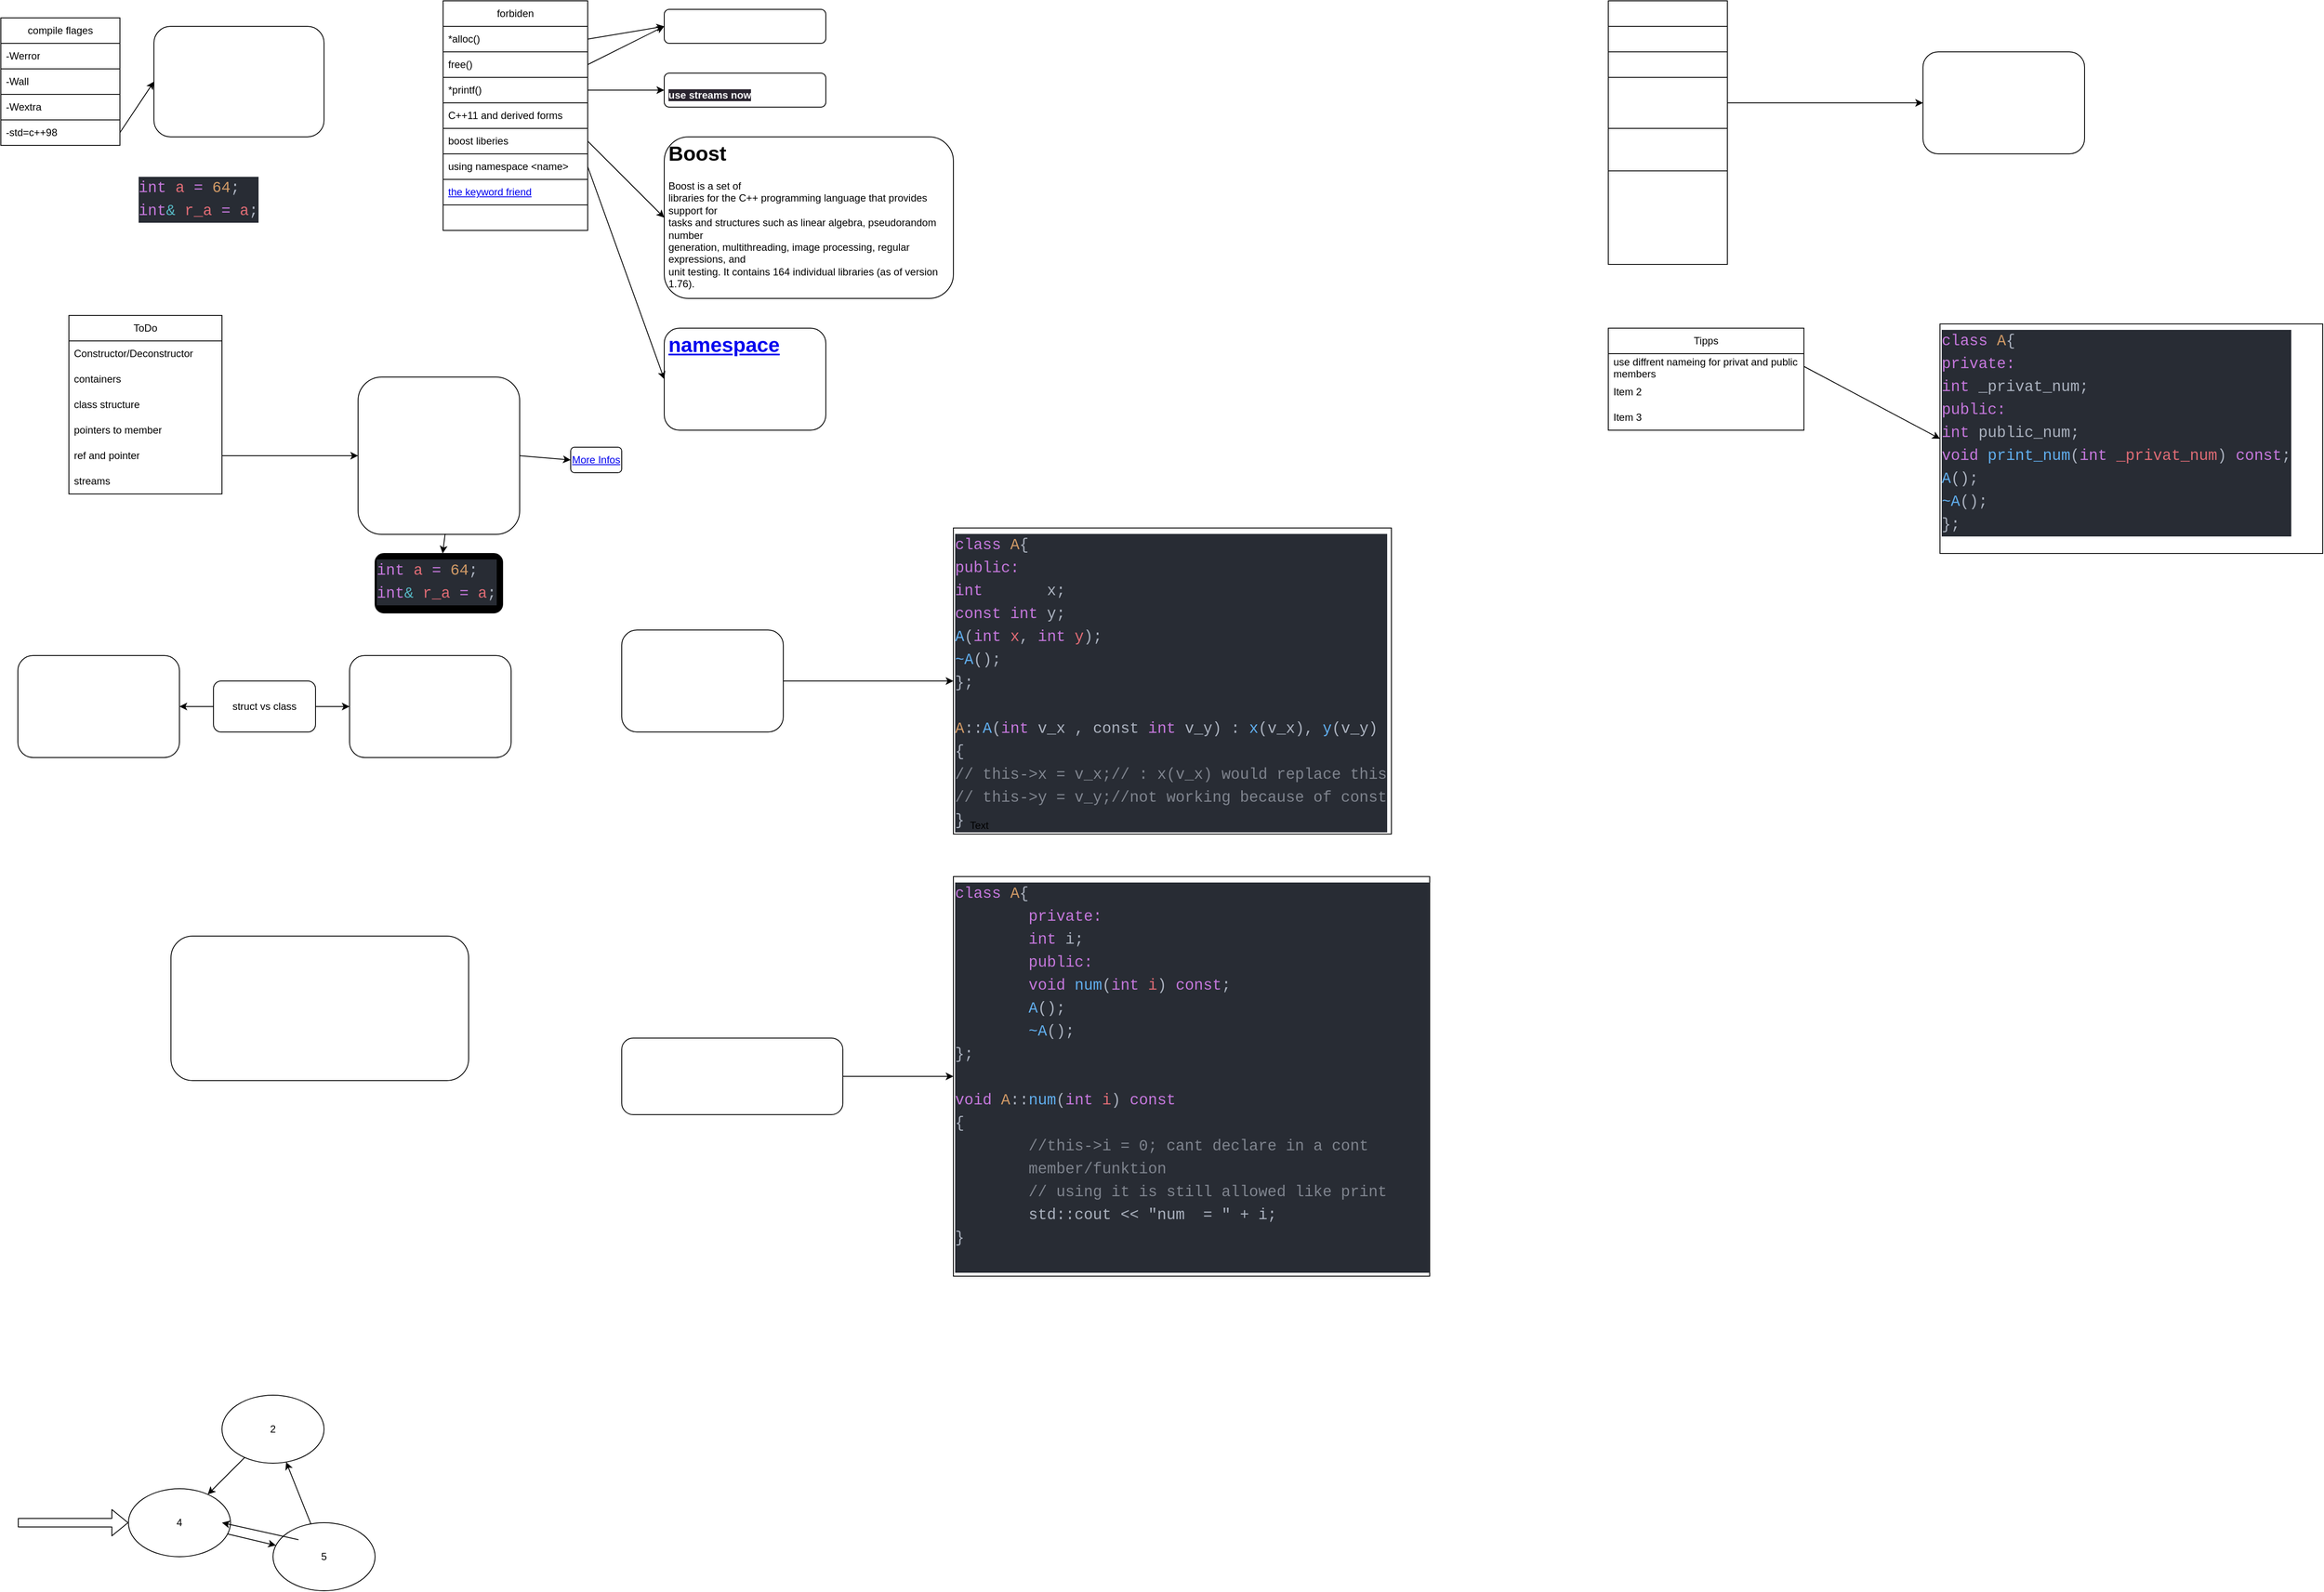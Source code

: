 <mxfile>
    <diagram id="c41_z4_GsjBGDIU7O2qk" name="front">
        <mxGraphModel dx="1889" dy="937" grid="1" gridSize="10" guides="1" tooltips="1" connect="1" arrows="1" fold="1" page="1" pageScale="1" pageWidth="850" pageHeight="1100" math="0" shadow="0">
            <root>
                <mxCell id="0"/>
                <mxCell id="1" parent="0"/>
                <mxCell id="2" value="forbiden" style="swimlane;fontStyle=0;childLayout=stackLayout;horizontal=1;startSize=30;horizontalStack=0;resizeParent=1;resizeParentMax=0;resizeLast=0;collapsible=1;marginBottom=0;whiteSpace=wrap;html=1;" parent="1" vertex="1">
                    <mxGeometry x="550" y="10" width="170" height="270" as="geometry"/>
                </mxCell>
                <mxCell id="3" value="*alloc()&lt;br&gt;" style="text;strokeColor=default;fillColor=none;align=left;verticalAlign=middle;spacingLeft=4;spacingRight=4;overflow=hidden;points=[[0,0.5],[1,0.5]];portConstraint=eastwest;rotatable=0;whiteSpace=wrap;html=1;" parent="2" vertex="1">
                    <mxGeometry y="30" width="170" height="30" as="geometry"/>
                </mxCell>
                <mxCell id="4" value="free()" style="text;strokeColor=default;fillColor=none;align=left;verticalAlign=middle;spacingLeft=4;spacingRight=4;overflow=hidden;points=[[0,0.5],[1,0.5]];portConstraint=eastwest;rotatable=0;whiteSpace=wrap;html=1;" parent="2" vertex="1">
                    <mxGeometry y="60" width="170" height="30" as="geometry"/>
                </mxCell>
                <mxCell id="5" value="*printf()" style="text;strokeColor=default;fillColor=none;align=left;verticalAlign=middle;spacingLeft=4;spacingRight=4;overflow=hidden;points=[[0,0.5],[1,0.5]];portConstraint=eastwest;rotatable=0;whiteSpace=wrap;html=1;" parent="2" vertex="1">
                    <mxGeometry y="90" width="170" height="30" as="geometry"/>
                </mxCell>
                <mxCell id="6" value="C++11 and derived forms" style="text;strokeColor=default;fillColor=none;align=left;verticalAlign=middle;spacingLeft=4;spacingRight=4;overflow=hidden;points=[[0,0.5],[1,0.5]];portConstraint=eastwest;rotatable=0;whiteSpace=wrap;html=1;" parent="2" vertex="1">
                    <mxGeometry y="120" width="170" height="30" as="geometry"/>
                </mxCell>
                <mxCell id="7" value="boost liberies" style="text;strokeColor=default;fillColor=none;align=left;verticalAlign=middle;spacingLeft=4;spacingRight=4;overflow=hidden;points=[[0,0.5],[1,0.5]];portConstraint=eastwest;rotatable=0;whiteSpace=wrap;html=1;" parent="2" vertex="1">
                    <mxGeometry y="150" width="170" height="30" as="geometry"/>
                </mxCell>
                <mxCell id="22" value="using namespace &amp;lt;name&amp;gt;" style="text;strokeColor=default;fillColor=none;align=left;verticalAlign=middle;spacingLeft=4;spacingRight=4;overflow=hidden;points=[[0,0.5],[1,0.5]];portConstraint=eastwest;rotatable=0;whiteSpace=wrap;html=1;rounded=0;glass=0;" parent="2" vertex="1">
                    <mxGeometry y="180" width="170" height="30" as="geometry"/>
                </mxCell>
                <mxCell id="u6gYOgt2THiygX7gGlbj-45" value="&lt;a href=&quot;https://en.cppreference.com/w/cpp/language/friend&quot;&gt;the keyword friend&lt;/a&gt;" style="text;strokeColor=default;fillColor=none;align=left;verticalAlign=middle;spacingLeft=4;spacingRight=4;overflow=hidden;points=[[0,0.5],[1,0.5]];portConstraint=eastwest;rotatable=0;whiteSpace=wrap;html=1;rounded=0;glass=0;" parent="2" vertex="1">
                    <mxGeometry y="210" width="170" height="30" as="geometry"/>
                </mxCell>
                <mxCell id="u6gYOgt2THiygX7gGlbj-47" value="containers (only in cpp 8)" style="text;html=1;strokeColor=default;fillColor=none;align=center;verticalAlign=middle;whiteSpace=wrap;rounded=0;glass=0;fontSize=13;fontColor=#FFFFFF;" parent="2" vertex="1">
                    <mxGeometry y="240" width="170" height="30" as="geometry"/>
                </mxCell>
                <mxCell id="11" value="" style="endArrow=classic;html=1;exitX=1;exitY=0.5;exitDx=0;exitDy=0;entryX=0;entryY=0.5;entryDx=0;entryDy=0;" parent="1" source="7" target="13" edge="1">
                    <mxGeometry width="50" height="50" relative="1" as="geometry">
                        <mxPoint x="630" y="340" as="sourcePoint"/>
                        <mxPoint x="890" y="400" as="targetPoint"/>
                    </mxGeometry>
                </mxCell>
                <mxCell id="13" value="&lt;h1&gt;Boost&lt;/h1&gt;&lt;p&gt;&lt;span lang=&quot;en&quot; class=&quot;ILfuVd&quot;&gt;Boost is a set of &lt;br&gt;libraries for the C++ programming language that provides support for &lt;br&gt;tasks and structures such as linear algebra, pseudorandom number &lt;br&gt;generation, multithreading, image processing, regular expressions, and &lt;br&gt;unit testing. It contains 164 individual libraries (as of version 1.76).&lt;/span&gt;&lt;br&gt;&lt;/p&gt;" style="text;html=1;strokeColor=default;fillColor=none;spacing=5;spacingTop=-20;whiteSpace=wrap;overflow=hidden;rounded=1;glass=0;" parent="1" vertex="1">
                    <mxGeometry x="810" y="170" width="340" height="190" as="geometry"/>
                </mxCell>
                <mxCell id="17" value="compile flages" style="swimlane;fontStyle=0;childLayout=stackLayout;horizontal=1;startSize=30;horizontalStack=0;resizeParent=1;resizeParentMax=0;resizeLast=0;collapsible=1;marginBottom=0;whiteSpace=wrap;html=1;rounded=0;glass=0;strokeColor=default;" parent="1" vertex="1">
                    <mxGeometry x="30" y="30" width="140" height="150" as="geometry"/>
                </mxCell>
                <mxCell id="18" value="-Werror" style="text;strokeColor=default;fillColor=none;align=left;verticalAlign=middle;spacingLeft=4;spacingRight=4;overflow=hidden;points=[[0,0.5],[1,0.5]];portConstraint=eastwest;rotatable=0;whiteSpace=wrap;html=1;rounded=0;glass=0;" parent="17" vertex="1">
                    <mxGeometry y="30" width="140" height="30" as="geometry"/>
                </mxCell>
                <mxCell id="19" value="-Wall" style="text;strokeColor=default;fillColor=none;align=left;verticalAlign=middle;spacingLeft=4;spacingRight=4;overflow=hidden;points=[[0,0.5],[1,0.5]];portConstraint=eastwest;rotatable=0;whiteSpace=wrap;html=1;rounded=0;glass=0;" parent="17" vertex="1">
                    <mxGeometry y="60" width="140" height="30" as="geometry"/>
                </mxCell>
                <mxCell id="20" value="-Wextra" style="text;strokeColor=default;fillColor=none;align=left;verticalAlign=middle;spacingLeft=4;spacingRight=4;overflow=hidden;points=[[0,0.5],[1,0.5]];portConstraint=eastwest;rotatable=0;whiteSpace=wrap;html=1;rounded=0;glass=0;" parent="17" vertex="1">
                    <mxGeometry y="90" width="140" height="30" as="geometry"/>
                </mxCell>
                <mxCell id="21" value="&lt;span dir=&quot;ltr&quot; role=&quot;presentation&quot; style=&quot;left: 60.1%; top: 36.63%; font-size: calc(var(--scale-factor)*11.96px); font-family: sans-serif; transform: scaleX(1.023);&quot;&gt;-std=c++98&lt;/span&gt;" style="text;strokeColor=default;fillColor=none;align=left;verticalAlign=middle;spacingLeft=4;spacingRight=4;overflow=hidden;points=[[0,0.5],[1,0.5]];portConstraint=eastwest;rotatable=0;whiteSpace=wrap;html=1;rounded=0;glass=0;" parent="17" vertex="1">
                    <mxGeometry y="120" width="140" height="30" as="geometry"/>
                </mxCell>
                <mxCell id="25" value="&lt;h1&gt;&lt;span style=&quot;font-family: monospace; text-align: center; background-color: initial; font-size: 12px; font-weight: normal;&quot;&gt;-std=c++98 -pedantic-error&lt;/span&gt;&lt;br&gt;&lt;/h1&gt;&lt;p&gt;&lt;span style=&quot;font-family: monospace; text-align: center;&quot;&gt;to ensure standart compliance&lt;/span&gt;&lt;br&gt;&lt;/p&gt;&lt;p style=&quot;text-align: center;&quot;&gt;&lt;font face=&quot;monospace&quot;&gt;use docker for it not on mac&lt;/font&gt;&lt;/p&gt;" style="text;html=1;strokeColor=default;fillColor=none;spacing=5;spacingTop=-20;whiteSpace=wrap;overflow=hidden;rounded=1;glass=0;fontColor=#FFFFFF;" parent="1" vertex="1">
                    <mxGeometry x="210" y="40" width="200" height="130" as="geometry"/>
                </mxCell>
                <mxCell id="26" value="" style="endArrow=classic;html=1;fontColor=#FFFFFF;entryX=0;entryY=0.5;entryDx=0;entryDy=0;exitX=1;exitY=0.5;exitDx=0;exitDy=0;" parent="1" source="21" target="25" edge="1">
                    <mxGeometry width="50" height="50" relative="1" as="geometry">
                        <mxPoint x="170" y="120" as="sourcePoint"/>
                        <mxPoint x="220" y="70" as="targetPoint"/>
                    </mxGeometry>
                </mxCell>
                <mxCell id="28" value="Random Things" style="swimlane;fontStyle=0;childLayout=stackLayout;horizontal=1;startSize=30;horizontalStack=0;resizeParent=1;resizeParentMax=0;resizeLast=0;collapsible=1;marginBottom=0;whiteSpace=wrap;html=1;rounded=0;glass=0;strokeColor=default;fontColor=#FFFFFF;" parent="1" vertex="1">
                    <mxGeometry x="1920" y="10" width="140" height="310" as="geometry"/>
                </mxCell>
                <mxCell id="29" value="every output needs to end with a newline" style="text;strokeColor=default;fillColor=none;align=left;verticalAlign=middle;spacingLeft=4;spacingRight=4;overflow=hidden;points=[[0,0.5],[1,0.5]];portConstraint=eastwest;rotatable=0;whiteSpace=wrap;html=1;rounded=0;glass=0;fontColor=#FFFFFF;" parent="28" vertex="1">
                    <mxGeometry y="30" width="140" height="30" as="geometry"/>
                </mxCell>
                <mxCell id="30" value="use UberCamelCase for class names" style="text;strokeColor=none;fillColor=none;align=left;verticalAlign=middle;spacingLeft=4;spacingRight=4;overflow=hidden;points=[[0,0.5],[1,0.5]];portConstraint=eastwest;rotatable=0;whiteSpace=wrap;html=1;rounded=0;glass=0;fontColor=#FFFFFF;" parent="28" vertex="1">
                    <mxGeometry y="60" width="140" height="30" as="geometry"/>
                </mxCell>
                <mxCell id="31" value="files containing class code are always name afte the class&lt;br&gt;" style="text;strokeColor=default;fillColor=none;align=left;verticalAlign=middle;spacingLeft=4;spacingRight=4;overflow=hidden;points=[[0,0.5],[1,0.5]];portConstraint=eastwest;rotatable=0;whiteSpace=wrap;html=1;rounded=0;glass=0;fontColor=#FFFFFF;" parent="28" vertex="1">
                    <mxGeometry y="90" width="140" height="60" as="geometry"/>
                </mxCell>
                <mxCell id="u6gYOgt2THiygX7gGlbj-50" value="all need to have all dependencies&amp;nbsp; they need" style="text;strokeColor=none;fillColor=none;align=left;verticalAlign=middle;spacingLeft=4;spacingRight=4;overflow=hidden;points=[[0,0.5],[1,0.5]];portConstraint=eastwest;rotatable=0;whiteSpace=wrap;html=1;rounded=1;glass=0;fontSize=13;fontColor=#FFFFFF;" parent="28" vertex="1">
                    <mxGeometry y="150" width="140" height="50" as="geometry"/>
                </mxCell>
                <mxCell id="u6gYOgt2THiygX7gGlbj-51" value="from. cpp 2 to cpp 8&lt;br&gt;use the&amp;nbsp;&lt;span dir=&quot;ltr&quot; role=&quot;presentation&quot; style=&quot;left: 78.44%; top: 29.82%; font-size: calc(var(--scale-factor)*11.96px); font-family: sans-serif; transform: scaleX(1.145);&quot;&gt;Orthodox&lt;/span&gt;&lt;br role=&quot;presentation&quot;&gt;&lt;span dir=&quot;ltr&quot; role=&quot;presentation&quot; style=&quot;left: 17.01%; top: 31.53%; font-size: calc(var(--scale-factor)*11.96px); font-family: sans-serif; transform: scaleX(1.12);&quot;&gt;Canonical Form except stayted otherwise&lt;/span&gt;" style="text;strokeColor=default;fillColor=none;align=left;verticalAlign=middle;spacingLeft=4;spacingRight=4;overflow=hidden;points=[[0,0.5],[1,0.5]];portConstraint=eastwest;rotatable=0;whiteSpace=wrap;html=1;rounded=0;glass=0;fontSize=13;fontColor=#FFFFFF;" parent="28" vertex="1">
                    <mxGeometry y="200" width="140" height="110" as="geometry"/>
                </mxCell>
                <mxCell id="35" value="" style="endArrow=classic;html=1;fontColor=#FFFFFF;entryX=0;entryY=0.5;entryDx=0;entryDy=0;exitX=1;exitY=0.5;exitDx=0;exitDy=0;" parent="1" source="22" target="u6gYOgt2THiygX7gGlbj-35" edge="1">
                    <mxGeometry width="50" height="50" relative="1" as="geometry">
                        <mxPoint x="630" y="340" as="sourcePoint"/>
                        <mxPoint x="770" y="360" as="targetPoint"/>
                    </mxGeometry>
                </mxCell>
                <mxCell id="u6gYOgt2THiygX7gGlbj-35" value="&lt;h1&gt;&lt;a href=&quot;data:page/id,sAgXXEJwA3NCpck10kdQ&quot;&gt;namespace&lt;/a&gt;&lt;/h1&gt;&lt;p&gt;&lt;span dir=&quot;ltr&quot; role=&quot;presentation&quot; style=&quot;left: 35.76%; top: 50.07%; font-size: calc(var(--scale-factor)*11.96px); font-family: sans-serif; transform: scaleX(1.077);&quot;&gt;namespace is allowed but not the keyword using for setting namespace in side of a scope there is no unused namespace&lt;/span&gt;&lt;br&gt;&lt;/p&gt;" style="text;html=1;strokeColor=default;fillColor=none;spacing=5;spacingTop=-20;whiteSpace=wrap;overflow=hidden;rounded=1;glass=0;fontColor=#FFFFFF;" parent="1" vertex="1">
                    <mxGeometry x="810" y="395" width="190" height="120" as="geometry"/>
                </mxCell>
                <mxCell id="u6gYOgt2THiygX7gGlbj-36" value="&lt;h1&gt;example&lt;/h1&gt;&lt;p&gt;class -&amp;gt; BrickWall&lt;/p&gt;&lt;font face=&quot;sans-serif&quot;&gt;= BrickWall.hpp / BrickWall.cpp BrickWall.tpp&lt;/font&gt;" style="text;html=1;strokeColor=default;fillColor=none;spacing=5;spacingTop=-20;whiteSpace=wrap;overflow=hidden;rounded=1;glass=0;fontColor=#FFFFFF;" parent="1" vertex="1">
                    <mxGeometry x="2290" y="70" width="190" height="120" as="geometry"/>
                </mxCell>
                <mxCell id="u6gYOgt2THiygX7gGlbj-37" value="" style="endArrow=classic;html=1;fontColor=#FFFFFF;entryX=0;entryY=0.5;entryDx=0;entryDy=0;" parent="1" source="31" target="u6gYOgt2THiygX7gGlbj-36" edge="1">
                    <mxGeometry width="50" height="50" relative="1" as="geometry">
                        <mxPoint x="1270" y="400" as="sourcePoint"/>
                        <mxPoint x="1320" y="350" as="targetPoint"/>
                    </mxGeometry>
                </mxCell>
                <mxCell id="u6gYOgt2THiygX7gGlbj-39" value="&lt;h1&gt;&lt;span style=&quot;font-weight: normal;&quot;&gt;&lt;font style=&quot;font-size: 18px;&quot;&gt;use new &amp;amp; delete now&lt;/font&gt;&lt;/span&gt;&lt;/h1&gt;" style="text;html=1;strokeColor=default;fillColor=none;spacing=5;spacingTop=-20;whiteSpace=wrap;overflow=hidden;rounded=1;glass=0;fontColor=#FFFFFF;" parent="1" vertex="1">
                    <mxGeometry x="810" y="20" width="190" height="40" as="geometry"/>
                </mxCell>
                <mxCell id="u6gYOgt2THiygX7gGlbj-40" value="" style="endArrow=classic;html=1;fontColor=#FFFFFF;entryX=0;entryY=0.5;entryDx=0;entryDy=0;exitX=1;exitY=0.5;exitDx=0;exitDy=0;" parent="1" source="4" target="u6gYOgt2THiygX7gGlbj-39" edge="1">
                    <mxGeometry width="50" height="50" relative="1" as="geometry">
                        <mxPoint x="330" y="490" as="sourcePoint"/>
                        <mxPoint x="240" y="450" as="targetPoint"/>
                    </mxGeometry>
                </mxCell>
                <mxCell id="u6gYOgt2THiygX7gGlbj-42" value="" style="endArrow=classic;html=1;fontColor=#FFFFFF;entryX=0;entryY=0.5;entryDx=0;entryDy=0;exitX=1;exitY=0.5;exitDx=0;exitDy=0;" parent="1" source="3" target="u6gYOgt2THiygX7gGlbj-39" edge="1">
                    <mxGeometry width="50" height="50" relative="1" as="geometry">
                        <mxPoint x="710" y="60" as="sourcePoint"/>
                        <mxPoint x="760" y="10" as="targetPoint"/>
                    </mxGeometry>
                </mxCell>
                <mxCell id="u6gYOgt2THiygX7gGlbj-43" value="&lt;b&gt;&lt;br style=&quot;border-color: rgb(0, 0, 0); color: rgb(255, 255, 255); font-family: Helvetica; font-size: 12px; font-style: normal; font-variant-ligatures: normal; font-variant-caps: normal; letter-spacing: normal; orphans: 2; text-align: left; text-indent: 0px; text-transform: none; widows: 2; word-spacing: 0px; -webkit-text-stroke-width: 0px; background-color: rgb(42, 37, 47); text-decoration-thickness: initial; text-decoration-style: initial; text-decoration-color: initial;&quot;&gt;&lt;br style=&quot;border-color: rgb(0, 0, 0); color: rgb(255, 255, 255); font-family: Helvetica; font-size: 12px; font-style: normal; font-variant-ligatures: normal; font-variant-caps: normal; letter-spacing: normal; orphans: 2; text-align: left; text-indent: 0px; text-transform: none; widows: 2; word-spacing: 0px; -webkit-text-stroke-width: 0px; background-color: rgb(42, 37, 47); text-decoration-thickness: initial; text-decoration-style: initial; text-decoration-color: initial;&quot;&gt;&lt;span style=&quot;color: rgb(255, 255, 255); font-family: Helvetica; font-size: 12px; font-style: normal; font-variant-ligatures: normal; font-variant-caps: normal; letter-spacing: normal; orphans: 2; text-align: left; text-indent: 0px; text-transform: none; widows: 2; word-spacing: 0px; -webkit-text-stroke-width: 0px; background-color: rgb(42, 37, 47); text-decoration-thickness: initial; text-decoration-style: initial; text-decoration-color: initial; float: none; display: inline !important;&quot;&gt;use streams now&lt;/span&gt;&lt;/b&gt;" style="text;html=1;strokeColor=default;fillColor=none;spacing=5;spacingTop=-20;whiteSpace=wrap;overflow=hidden;rounded=1;glass=0;fontColor=#FFFFFF;" parent="1" vertex="1">
                    <mxGeometry x="810" y="95" width="190" height="40" as="geometry"/>
                </mxCell>
                <mxCell id="u6gYOgt2THiygX7gGlbj-44" value="" style="endArrow=classic;html=1;fontSize=13;fontColor=#FFFFFF;entryX=0;entryY=0.5;entryDx=0;entryDy=0;exitX=1;exitY=0.5;exitDx=0;exitDy=0;" parent="1" source="5" target="u6gYOgt2THiygX7gGlbj-43" edge="1">
                    <mxGeometry width="50" height="50" relative="1" as="geometry">
                        <mxPoint x="710" y="120" as="sourcePoint"/>
                        <mxPoint x="760" y="70" as="targetPoint"/>
                    </mxGeometry>
                </mxCell>
                <mxCell id="36" value="ToDo" style="swimlane;fontStyle=0;childLayout=stackLayout;horizontal=1;startSize=30;horizontalStack=0;resizeParent=1;resizeParentMax=0;resizeLast=0;collapsible=1;marginBottom=0;whiteSpace=wrap;html=1;" parent="1" vertex="1">
                    <mxGeometry x="110" y="380" width="180" height="210" as="geometry"/>
                </mxCell>
                <mxCell id="37" value="Constructor/Deconstructor" style="text;strokeColor=none;fillColor=none;align=left;verticalAlign=middle;spacingLeft=4;spacingRight=4;overflow=hidden;points=[[0,0.5],[1,0.5]];portConstraint=eastwest;rotatable=0;whiteSpace=wrap;html=1;" parent="36" vertex="1">
                    <mxGeometry y="30" width="180" height="30" as="geometry"/>
                </mxCell>
                <mxCell id="41" value="containers" style="text;strokeColor=none;fillColor=none;align=left;verticalAlign=middle;spacingLeft=4;spacingRight=4;overflow=hidden;points=[[0,0.5],[1,0.5]];portConstraint=eastwest;rotatable=0;whiteSpace=wrap;html=1;" parent="36" vertex="1">
                    <mxGeometry y="60" width="180" height="30" as="geometry"/>
                </mxCell>
                <mxCell id="42" value="class structure&amp;nbsp;" style="text;strokeColor=none;fillColor=none;align=left;verticalAlign=middle;spacingLeft=4;spacingRight=4;overflow=hidden;points=[[0,0.5],[1,0.5]];portConstraint=eastwest;rotatable=0;whiteSpace=wrap;html=1;" parent="36" vertex="1">
                    <mxGeometry y="90" width="180" height="30" as="geometry"/>
                </mxCell>
                <mxCell id="oTq-tcSgErwwwkpwgkmv-44" value="pointers to member" style="text;strokeColor=none;fillColor=none;align=left;verticalAlign=middle;spacingLeft=4;spacingRight=4;overflow=hidden;points=[[0,0.5],[1,0.5]];portConstraint=eastwest;rotatable=0;whiteSpace=wrap;html=1;" parent="36" vertex="1">
                    <mxGeometry y="120" width="180" height="30" as="geometry"/>
                </mxCell>
                <mxCell id="43" value="ref and pointer" style="text;strokeColor=none;fillColor=none;align=left;verticalAlign=middle;spacingLeft=4;spacingRight=4;overflow=hidden;points=[[0,0.5],[1,0.5]];portConstraint=eastwest;rotatable=0;whiteSpace=wrap;html=1;" parent="36" vertex="1">
                    <mxGeometry y="150" width="180" height="30" as="geometry"/>
                </mxCell>
                <mxCell id="39" value="streams" style="text;strokeColor=none;fillColor=none;align=left;verticalAlign=middle;spacingLeft=4;spacingRight=4;overflow=hidden;points=[[0,0.5],[1,0.5]];portConstraint=eastwest;rotatable=0;whiteSpace=wrap;html=1;" parent="36" vertex="1">
                    <mxGeometry y="180" width="180" height="30" as="geometry"/>
                </mxCell>
                <mxCell id="J_eOIj9vkGceSVsf_r9i-42" value="&lt;div style=&quot;color: rgb(171, 178, 191); background-color: rgb(40, 44, 52); font-family: Menlo, Monaco, &amp;quot;Courier New&amp;quot;, monospace; font-weight: normal; font-size: 18px; line-height: 27px;&quot;&gt;&lt;div&gt;&lt;span style=&quot;color: #c678dd;&quot;&gt;class&lt;/span&gt;&lt;span style=&quot;color: #abb2bf;&quot;&gt; &lt;/span&gt;&lt;span style=&quot;color: #d19a66;&quot;&gt;A&lt;/span&gt;&lt;span style=&quot;color: #abb2bf;&quot;&gt;{&lt;/span&gt;&lt;/div&gt;&lt;div&gt;&lt;span style=&quot;color: #abb2bf;&quot;&gt;    &lt;/span&gt;&lt;span style=&quot;color: #c678dd;&quot;&gt;public:&lt;/span&gt;&lt;/div&gt;&lt;div&gt;&lt;span style=&quot;color: #abb2bf;&quot;&gt;        &lt;/span&gt;&lt;span style=&quot;color: #c678dd;&quot;&gt;int&lt;/span&gt;&lt;span style=&quot;color: #abb2bf;&quot;&gt; &lt;span style=&quot;white-space: pre;&quot;&gt;&#9;&lt;/span&gt;&amp;nbsp; x;&lt;/span&gt;&lt;/div&gt;&lt;div&gt;&lt;span style=&quot;color: #abb2bf;&quot;&gt;&lt;/span&gt;&lt;span style=&quot;color: #c678dd;&quot;&gt;const int&lt;/span&gt;&lt;span style=&quot;color: #abb2bf;&quot;&gt; y;&lt;/span&gt;&lt;/div&gt;&lt;div&gt;&lt;span style=&quot;color: #abb2bf;&quot;&gt;        &lt;/span&gt;&lt;span style=&quot;color: #61afef;&quot;&gt;A&lt;/span&gt;&lt;span style=&quot;color: #abb2bf;&quot;&gt;(&lt;/span&gt;&lt;span style=&quot;color: #c678dd;&quot;&gt;int&lt;/span&gt;&lt;span style=&quot;color: #abb2bf;&quot;&gt; &lt;/span&gt;&lt;span style=&quot;color: #e06c75;&quot;&gt;x&lt;/span&gt;&lt;span style=&quot;color: #abb2bf;&quot;&gt;, &lt;/span&gt;&lt;span style=&quot;color: #c678dd;&quot;&gt;int&lt;/span&gt;&lt;span style=&quot;color: #abb2bf;&quot;&gt; &lt;/span&gt;&lt;span style=&quot;color: #e06c75;&quot;&gt;y&lt;/span&gt;&lt;span style=&quot;color: #abb2bf;&quot;&gt;);&lt;/span&gt;&lt;/div&gt;&lt;div&gt;&lt;span style=&quot;color: #abb2bf;&quot;&gt;        &lt;/span&gt;&lt;span style=&quot;color: #61afef;&quot;&gt;~A&lt;/span&gt;&lt;span style=&quot;color: #abb2bf;&quot;&gt;();&lt;/span&gt;&lt;/div&gt;&lt;div&gt;&lt;span style=&quot;color: #abb2bf;&quot;&gt;};&lt;/span&gt;&lt;/div&gt;&lt;br&gt;&lt;div&gt;&lt;span style=&quot;color: #d19a66;&quot;&gt;A&lt;/span&gt;&lt;span style=&quot;color: #abb2bf;&quot;&gt;::&lt;/span&gt;&lt;span style=&quot;color: #61afef;&quot;&gt;A&lt;/span&gt;&lt;span style=&quot;color: #abb2bf;&quot;&gt;(&lt;/span&gt;&lt;span style=&quot;color: #c678dd;&quot;&gt;int&lt;/span&gt;&lt;span style=&quot;color: #abb2bf;&quot;&gt; v_x , const&amp;nbsp;&lt;/span&gt;&lt;span style=&quot;color: #c678dd;&quot;&gt;int&lt;/span&gt;&lt;span style=&quot;color: #abb2bf;&quot;&gt; v_y) : &lt;/span&gt;&lt;span style=&quot;color: #61afef;&quot;&gt;x&lt;/span&gt;&lt;span style=&quot;color: #abb2bf;&quot;&gt;(v_x), &lt;/span&gt;&lt;span style=&quot;color: #61afef;&quot;&gt;y&lt;/span&gt;&lt;span style=&quot;color: #abb2bf;&quot;&gt;(v_y)&lt;/span&gt;&lt;/div&gt;&lt;div&gt;&lt;span style=&quot;color: #abb2bf;&quot;&gt;{&lt;/span&gt;&lt;/div&gt;&lt;div&gt;&lt;span style=&quot;color: #7f848e;&quot;&gt;    // this-&amp;gt;x = v_x;// : x(v_x) would replace this&lt;/span&gt;&lt;/div&gt;&lt;div&gt;&lt;span style=&quot;color: #7f848e;&quot;&gt;    // this-&amp;gt;y = v_y;//not working because of const&lt;/span&gt;&lt;/div&gt;&lt;div&gt;&lt;span style=&quot;color: #abb2bf;&quot;&gt;}&lt;/span&gt;&lt;/div&gt;&lt;/div&gt;" style="text;whiteSpace=wrap;html=1;strokeColor=default;" parent="1" vertex="1">
                    <mxGeometry x="1150" y="630" width="515" height="360" as="geometry"/>
                </mxCell>
                <mxCell id="J_eOIj9vkGceSVsf_r9i-43" value="&lt;h1 class=&quot;firstHeading&quot; id=&quot;firstHeading&quot;&gt;initializer lists&lt;/h1&gt;&lt;p&gt;With : after the parameter you can initilize objext inside of the class&lt;/p&gt;&lt;p&gt;Good for inialize const values&lt;/p&gt;" style="text;html=1;strokeColor=default;fillColor=none;spacing=5;spacingTop=-20;whiteSpace=wrap;overflow=hidden;rounded=1;glass=0;fontColor=#FFFFFF;" parent="1" vertex="1">
                    <mxGeometry x="760" y="750" width="190" height="120" as="geometry"/>
                </mxCell>
                <mxCell id="J_eOIj9vkGceSVsf_r9i-45" value="" style="endArrow=classic;html=1;entryX=0;entryY=0.5;entryDx=0;entryDy=0;exitX=1;exitY=0.5;exitDx=0;exitDy=0;" parent="1" source="J_eOIj9vkGceSVsf_r9i-43" target="J_eOIj9vkGceSVsf_r9i-42" edge="1">
                    <mxGeometry width="50" height="50" relative="1" as="geometry">
                        <mxPoint x="790" y="870" as="sourcePoint"/>
                        <mxPoint x="830" y="810" as="targetPoint"/>
                    </mxGeometry>
                </mxCell>
                <mxCell id="J_eOIj9vkGceSVsf_r9i-46" value="&lt;h1&gt;const class member&lt;/h1&gt;&lt;div&gt;in const member function you are cannot modify the members of the class&lt;/div&gt;" style="text;html=1;strokeColor=default;fillColor=none;spacing=5;spacingTop=-20;whiteSpace=wrap;overflow=hidden;rounded=1;glass=0;fontColor=#FFFFFF;" parent="1" vertex="1">
                    <mxGeometry x="760" y="1230" width="260" height="90" as="geometry"/>
                </mxCell>
                <mxCell id="J_eOIj9vkGceSVsf_r9i-48" value="&lt;div style=&quot;color: rgb(171, 178, 191); background-color: rgb(40, 44, 52); font-family: Menlo, Monaco, &amp;quot;Courier New&amp;quot;, monospace; font-weight: normal; font-size: 18px; line-height: 27px;&quot;&gt;&lt;div&gt;&lt;span style=&quot;color: #c678dd;&quot;&gt;class&lt;/span&gt;&lt;span style=&quot;color: #abb2bf;&quot;&gt; &lt;/span&gt;&lt;span style=&quot;color: #d19a66;&quot;&gt;A&lt;/span&gt;&lt;span style=&quot;color: #abb2bf;&quot;&gt;{&lt;/span&gt;&lt;/div&gt;&lt;div&gt;&lt;span style=&quot;color: #abb2bf;&quot;&gt;    &lt;/span&gt;&lt;span style=&quot;color: #c678dd;&quot;&gt;&lt;span style=&quot;white-space: pre;&quot;&gt;&#9;&lt;/span&gt;private:&lt;/span&gt;&lt;/div&gt;&lt;div&gt;&lt;span style=&quot;color: #abb2bf;&quot;&gt;        &lt;/span&gt;&lt;span style=&quot;color: #c678dd;&quot;&gt;&lt;span style=&quot;white-space: pre;&quot;&gt;&#9;&lt;/span&gt;int&lt;/span&gt;&lt;span style=&quot;color: #abb2bf;&quot;&gt; i;&lt;/span&gt;&lt;/div&gt;&lt;div&gt;&lt;span style=&quot;color: #abb2bf;&quot;&gt;    &lt;/span&gt;&lt;span style=&quot;color: #c678dd;&quot;&gt;&lt;span style=&quot;white-space: pre;&quot;&gt;&#9;&lt;/span&gt;public:&lt;/span&gt;&lt;/div&gt;&lt;div&gt;&lt;span style=&quot;color: #abb2bf;&quot;&gt;        &lt;/span&gt;&lt;span style=&quot;color: #c678dd;&quot;&gt;&lt;span style=&quot;white-space: pre;&quot;&gt;&#9;&lt;/span&gt;void&lt;/span&gt;&lt;span style=&quot;color: #abb2bf;&quot;&gt; &lt;/span&gt;&lt;span style=&quot;color: #61afef;&quot;&gt;num&lt;/span&gt;&lt;span style=&quot;color: #abb2bf;&quot;&gt;(&lt;/span&gt;&lt;span style=&quot;color: #c678dd;&quot;&gt;int&lt;/span&gt;&lt;span style=&quot;color: #abb2bf;&quot;&gt; &lt;/span&gt;&lt;span style=&quot;color: #e06c75;&quot;&gt;i&lt;/span&gt;&lt;span style=&quot;color: #abb2bf;&quot;&gt;) &lt;/span&gt;&lt;span style=&quot;color: #c678dd;&quot;&gt;const&lt;/span&gt;&lt;span style=&quot;color: #abb2bf;&quot;&gt;;&lt;/span&gt;&lt;/div&gt;&lt;div&gt;&lt;span style=&quot;color: #abb2bf;&quot;&gt;        &lt;/span&gt;&lt;span style=&quot;color: #61afef;&quot;&gt;&lt;span style=&quot;white-space: pre;&quot;&gt;&#9;&lt;/span&gt;A&lt;/span&gt;&lt;span style=&quot;color: #abb2bf;&quot;&gt;();&lt;/span&gt;&lt;/div&gt;&lt;div&gt;&lt;span style=&quot;color: #abb2bf;&quot;&gt;        &lt;/span&gt;&lt;span style=&quot;color: #61afef;&quot;&gt;&lt;span style=&quot;white-space: pre;&quot;&gt;&#9;&lt;/span&gt;~A&lt;/span&gt;&lt;span style=&quot;color: #abb2bf;&quot;&gt;();&lt;/span&gt;&lt;/div&gt;&lt;div&gt;&lt;span style=&quot;color: #abb2bf;&quot;&gt;};&lt;/span&gt;&lt;/div&gt;&lt;br&gt;&lt;div&gt;&lt;span style=&quot;color: #c678dd;&quot;&gt;void&lt;/span&gt;&lt;span style=&quot;color: #abb2bf;&quot;&gt;    &lt;/span&gt;&lt;span style=&quot;color: #d19a66;&quot;&gt;A&lt;/span&gt;&lt;span style=&quot;color: #abb2bf;&quot;&gt;::&lt;/span&gt;&lt;span style=&quot;color: #61afef;&quot;&gt;num&lt;/span&gt;&lt;span style=&quot;color: #abb2bf;&quot;&gt;(&lt;/span&gt;&lt;span style=&quot;color: #c678dd;&quot;&gt;int&lt;/span&gt;&lt;span style=&quot;color: #abb2bf;&quot;&gt; &lt;/span&gt;&lt;span style=&quot;color: #e06c75;&quot;&gt;i&lt;/span&gt;&lt;span style=&quot;color: #abb2bf;&quot;&gt;) &lt;/span&gt;&lt;span style=&quot;color: #c678dd;&quot;&gt;const&lt;/span&gt;&lt;/div&gt;&lt;div&gt;&lt;span style=&quot;color: #abb2bf;&quot;&gt;{&lt;/span&gt;&lt;/div&gt;&lt;div&gt;&lt;span style=&quot;color: #7f848e;&quot;&gt;    &lt;span style=&quot;white-space: pre;&quot;&gt;&#9;&lt;/span&gt;//this-&amp;gt;i = 0; cant declare in a cont &lt;span style=&quot;white-space: pre;&quot;&gt;&#9;&lt;/span&gt;member/funktion&lt;/span&gt;&lt;/div&gt;&lt;div&gt;&lt;span style=&quot;color: #7f848e;&quot;&gt;&lt;span style=&quot;white-space: pre;&quot;&gt;&#9;&lt;/span&gt;// using it is still allowed like print&lt;/span&gt;&lt;/div&gt;&lt;div&gt;&lt;span style=&quot;color: #abb2bf;&quot;&gt;&lt;span style=&quot;white-space: pre;&quot;&gt;&#9;&lt;/span&gt;std::cout &amp;lt;&amp;lt; &quot;num&amp;nbsp; = &quot; + i;&lt;/span&gt;&lt;/div&gt;&lt;div&gt;&lt;span style=&quot;color: #abb2bf;&quot;&gt;}&lt;/span&gt;&lt;/div&gt;&lt;br&gt;&lt;/div&gt;" style="text;whiteSpace=wrap;html=1;strokeColor=default;" parent="1" vertex="1">
                    <mxGeometry x="1150" y="1040" width="560" height="470" as="geometry"/>
                </mxCell>
                <mxCell id="J_eOIj9vkGceSVsf_r9i-49" value="" style="endArrow=classic;html=1;entryX=0;entryY=0.5;entryDx=0;entryDy=0;exitX=1;exitY=0.5;exitDx=0;exitDy=0;" parent="1" source="J_eOIj9vkGceSVsf_r9i-46" target="J_eOIj9vkGceSVsf_r9i-48" edge="1">
                    <mxGeometry width="50" height="50" relative="1" as="geometry">
                        <mxPoint x="390" y="920" as="sourcePoint"/>
                        <mxPoint x="440" y="870" as="targetPoint"/>
                    </mxGeometry>
                </mxCell>
                <mxCell id="J_eOIj9vkGceSVsf_r9i-54" value="Tipps" style="swimlane;fontStyle=0;childLayout=stackLayout;horizontal=1;startSize=30;horizontalStack=0;resizeParent=1;resizeParentMax=0;resizeLast=0;collapsible=1;marginBottom=0;whiteSpace=wrap;html=1;strokeColor=default;" parent="1" vertex="1">
                    <mxGeometry x="1920" y="395" width="230" height="120" as="geometry"/>
                </mxCell>
                <mxCell id="J_eOIj9vkGceSVsf_r9i-55" value="use diffrent nameing for privat and public members&amp;nbsp;" style="text;strokeColor=none;fillColor=none;align=left;verticalAlign=middle;spacingLeft=4;spacingRight=4;overflow=hidden;points=[[0,0.5],[1,0.5]];portConstraint=eastwest;rotatable=0;whiteSpace=wrap;html=1;" parent="J_eOIj9vkGceSVsf_r9i-54" vertex="1">
                    <mxGeometry y="30" width="230" height="30" as="geometry"/>
                </mxCell>
                <mxCell id="J_eOIj9vkGceSVsf_r9i-56" value="Item 2" style="text;strokeColor=none;fillColor=none;align=left;verticalAlign=middle;spacingLeft=4;spacingRight=4;overflow=hidden;points=[[0,0.5],[1,0.5]];portConstraint=eastwest;rotatable=0;whiteSpace=wrap;html=1;" parent="J_eOIj9vkGceSVsf_r9i-54" vertex="1">
                    <mxGeometry y="60" width="230" height="30" as="geometry"/>
                </mxCell>
                <mxCell id="J_eOIj9vkGceSVsf_r9i-57" value="Item 3" style="text;strokeColor=none;fillColor=none;align=left;verticalAlign=middle;spacingLeft=4;spacingRight=4;overflow=hidden;points=[[0,0.5],[1,0.5]];portConstraint=eastwest;rotatable=0;whiteSpace=wrap;html=1;" parent="J_eOIj9vkGceSVsf_r9i-54" vertex="1">
                    <mxGeometry y="90" width="230" height="30" as="geometry"/>
                </mxCell>
                <mxCell id="J_eOIj9vkGceSVsf_r9i-58" value="&lt;meta charset=&quot;utf-8&quot;&gt;&lt;div style=&quot;color: rgb(171, 178, 191); background-color: rgb(40, 44, 52); font-family: Menlo, Monaco, &amp;quot;Courier New&amp;quot;, monospace; font-weight: normal; font-size: 18px; line-height: 27px;&quot;&gt;&lt;div&gt;&lt;span style=&quot;color: #c678dd;&quot;&gt;class&lt;/span&gt;&lt;span style=&quot;color: #abb2bf;&quot;&gt; &lt;/span&gt;&lt;span style=&quot;color: #d19a66;&quot;&gt;A&lt;/span&gt;&lt;span style=&quot;color: #abb2bf;&quot;&gt;{&lt;/span&gt;&lt;/div&gt;&lt;div&gt;&lt;span style=&quot;color: #abb2bf;&quot;&gt;    &lt;/span&gt;&lt;span style=&quot;color: #c678dd;&quot;&gt;private:&lt;/span&gt;&lt;/div&gt;&lt;div&gt;&lt;span style=&quot;color: #abb2bf;&quot;&gt;        &lt;/span&gt;&lt;span style=&quot;color: #c678dd;&quot;&gt;int&lt;/span&gt;&lt;span style=&quot;color: #abb2bf;&quot;&gt; _privat_num;&lt;/span&gt;&lt;/div&gt;&lt;div&gt;&lt;span style=&quot;color: #abb2bf;&quot;&gt;    &lt;/span&gt;&lt;span style=&quot;color: #c678dd;&quot;&gt;public:&lt;/span&gt;&lt;/div&gt;&lt;div&gt;&lt;span style=&quot;color: #abb2bf;&quot;&gt;        &lt;/span&gt;&lt;span style=&quot;color: #c678dd;&quot;&gt;int&lt;/span&gt;&lt;span style=&quot;color: #abb2bf;&quot;&gt;     public_num;&lt;/span&gt;&lt;/div&gt;&lt;div&gt;&lt;span style=&quot;color: #abb2bf;&quot;&gt;        &lt;/span&gt;&lt;span style=&quot;color: #c678dd;&quot;&gt;void&lt;/span&gt;&lt;span style=&quot;color: #abb2bf;&quot;&gt;    &lt;/span&gt;&lt;span style=&quot;color: #61afef;&quot;&gt;print_num&lt;/span&gt;&lt;span style=&quot;color: #abb2bf;&quot;&gt;(&lt;/span&gt;&lt;span style=&quot;color: #c678dd;&quot;&gt;int&lt;/span&gt;&lt;span style=&quot;color: #abb2bf;&quot;&gt; &lt;/span&gt;&lt;span style=&quot;color: #e06c75;&quot;&gt;_privat_num&lt;/span&gt;&lt;span style=&quot;color: #abb2bf;&quot;&gt;) &lt;/span&gt;&lt;span style=&quot;color: #c678dd;&quot;&gt;const&lt;/span&gt;&lt;span style=&quot;color: #abb2bf;&quot;&gt;;&lt;/span&gt;&lt;/div&gt;&lt;div&gt;&lt;span style=&quot;color: #abb2bf;&quot;&gt;        &lt;/span&gt;&lt;span style=&quot;color: #61afef;&quot;&gt;A&lt;/span&gt;&lt;span style=&quot;color: #abb2bf;&quot;&gt;();&lt;/span&gt;&lt;/div&gt;&lt;div&gt;&lt;span style=&quot;color: #abb2bf;&quot;&gt;        &lt;/span&gt;&lt;span style=&quot;color: #61afef;&quot;&gt;~A&lt;/span&gt;&lt;span style=&quot;color: #abb2bf;&quot;&gt;();&lt;/span&gt;&lt;/div&gt;&lt;div&gt;&lt;span style=&quot;color: #abb2bf;&quot;&gt;};&lt;/span&gt;&lt;/div&gt;&lt;/div&gt;" style="text;whiteSpace=wrap;html=1;strokeColor=default;" parent="1" vertex="1">
                    <mxGeometry x="2310" y="390" width="450" height="270" as="geometry"/>
                </mxCell>
                <mxCell id="J_eOIj9vkGceSVsf_r9i-59" value="" style="endArrow=classic;html=1;entryX=0;entryY=0.5;entryDx=0;entryDy=0;exitX=1;exitY=0.5;exitDx=0;exitDy=0;" parent="1" source="J_eOIj9vkGceSVsf_r9i-55" target="J_eOIj9vkGceSVsf_r9i-58" edge="1">
                    <mxGeometry width="50" height="50" relative="1" as="geometry">
                        <mxPoint x="2200" y="610" as="sourcePoint"/>
                        <mxPoint x="2240" y="560" as="targetPoint"/>
                    </mxGeometry>
                </mxCell>
                <mxCell id="J_eOIj9vkGceSVsf_r9i-61" value="&lt;h1 style=&quot;&quot;&gt;class&lt;/h1&gt;&lt;p style=&quot;&quot;&gt;- default is privat&amp;nbsp;&lt;/p&gt;" style="text;html=1;strokeColor=default;fillColor=none;spacing=5;spacingTop=-20;whiteSpace=wrap;overflow=hidden;rounded=1;glass=0;fontColor=#FFFFFF;shadow=0;align=left;" parent="1" vertex="1">
                    <mxGeometry x="440" y="780" width="190" height="120" as="geometry"/>
                </mxCell>
                <mxCell id="J_eOIj9vkGceSVsf_r9i-65" value="&lt;h1 style=&quot;text-align: center;&quot;&gt;struct&lt;/h1&gt;&lt;p&gt;- defaul is public&lt;/p&gt;" style="text;html=1;strokeColor=default;fillColor=none;spacing=5;spacingTop=-20;whiteSpace=wrap;overflow=hidden;rounded=1;glass=0;fontColor=#FFFFFF;shadow=0;" parent="1" vertex="1">
                    <mxGeometry x="50" y="780" width="190" height="120" as="geometry"/>
                </mxCell>
                <mxCell id="J_eOIj9vkGceSVsf_r9i-68" value="" style="edgeStyle=none;html=1;exitX=1;exitY=0.5;exitDx=0;exitDy=0;" parent="1" source="J_eOIj9vkGceSVsf_r9i-67" target="J_eOIj9vkGceSVsf_r9i-61" edge="1">
                    <mxGeometry relative="1" as="geometry"/>
                </mxCell>
                <mxCell id="J_eOIj9vkGceSVsf_r9i-67" value="struct vs class" style="rounded=1;whiteSpace=wrap;html=1;shadow=0;glass=0;strokeColor=default;" parent="1" vertex="1">
                    <mxGeometry x="280" y="810" width="120" height="60" as="geometry"/>
                </mxCell>
                <mxCell id="J_eOIj9vkGceSVsf_r9i-69" value="" style="endArrow=classic;html=1;exitX=0;exitY=0.5;exitDx=0;exitDy=0;" parent="1" source="J_eOIj9vkGceSVsf_r9i-67" target="J_eOIj9vkGceSVsf_r9i-65" edge="1">
                    <mxGeometry width="50" height="50" relative="1" as="geometry">
                        <mxPoint x="240" y="970" as="sourcePoint"/>
                        <mxPoint x="290" y="920" as="targetPoint"/>
                    </mxGeometry>
                </mxCell>
                <mxCell id="J_eOIj9vkGceSVsf_r9i-70" value="&lt;h1&gt;&lt;font style=&quot;font-size: 18px;&quot;&gt;non member attributes and non member functions&lt;/font&gt;&lt;/h1&gt;&lt;h1&gt;&lt;span style=&quot;font-size: 12px; font-weight: 400;&quot;&gt;aka static members,&amp;nbsp;&lt;/span&gt;&lt;/h1&gt;&lt;div&gt;&lt;span style=&quot;font-size: 12px; font-weight: 400;&quot;&gt;-all classes has the&amp;nbsp; same member.&lt;/span&gt;&lt;/div&gt;&lt;div&gt;&lt;span style=&quot;font-size: 12px; font-weight: 400;&quot;&gt;-its not possible to use this inside of static methods&lt;/span&gt;&lt;/div&gt;" style="text;html=1;strokeColor=default;fillColor=none;spacing=5;spacingTop=-20;whiteSpace=wrap;overflow=hidden;rounded=1;glass=0;fontColor=#FFFFFF;shadow=0;sketch=0;" parent="1" vertex="1">
                    <mxGeometry x="230" y="1110" width="350" height="170" as="geometry"/>
                </mxCell>
                <mxCell id="44" value="&lt;h1&gt;Referenz&lt;/h1&gt;&lt;p&gt;-needs to be initialize in the same line&lt;span style=&quot;white-space: pre;&quot;&gt;&#9;&lt;/span&gt;&lt;/p&gt;&lt;p&gt;- referenz cant be null, but pointer can. It give you more protection against&amp;nbsp; your own stupidity&lt;/p&gt;&lt;p&gt;-same address as the initialize counterpart&lt;/p&gt;" style="text;html=1;strokeColor=default;fillColor=none;spacing=5;spacingTop=-20;whiteSpace=wrap;overflow=hidden;rounded=1;glass=0;fontColor=#FFFFFF;" parent="1" vertex="1">
                    <mxGeometry x="450" y="452.5" width="190" height="185" as="geometry"/>
                </mxCell>
                <mxCell id="45" value="" style="endArrow=classic;html=1;fontColor=#FFFFFF;entryX=0;entryY=0.5;entryDx=0;entryDy=0;exitX=1;exitY=0.5;exitDx=0;exitDy=0;" parent="1" source="43" target="44" edge="1">
                    <mxGeometry width="50" height="50" relative="1" as="geometry">
                        <mxPoint x="410" y="545" as="sourcePoint"/>
                        <mxPoint x="320" y="505" as="targetPoint"/>
                    </mxGeometry>
                </mxCell>
                <mxCell id="46" value="&lt;a href=&quot;https://www.educative.io/answers/differences-between-pointers-and-references-in-cpp&quot;&gt;More Infos&lt;/a&gt;" style="text;html=1;strokeColor=default;fillColor=none;align=center;verticalAlign=middle;whiteSpace=wrap;rounded=1;" parent="1" vertex="1">
                    <mxGeometry x="700" y="535" width="60" height="30" as="geometry"/>
                </mxCell>
                <mxCell id="47" value="" style="endArrow=classic;html=1;exitX=1;exitY=0.5;exitDx=0;exitDy=0;entryX=0;entryY=0.5;entryDx=0;entryDy=0;" parent="1" source="44" target="46" edge="1">
                    <mxGeometry width="50" height="50" relative="1" as="geometry">
                        <mxPoint x="660" y="670" as="sourcePoint"/>
                        <mxPoint x="710" y="620" as="targetPoint"/>
                    </mxGeometry>
                </mxCell>
                <mxCell id="49" value="&lt;meta charset=&quot;utf-8&quot;&gt;&lt;div style=&quot;color: rgb(171, 178, 191); background-color: rgb(40, 44, 52); font-family: Menlo, Monaco, &amp;quot;Courier New&amp;quot;, monospace; font-weight: normal; font-size: 18px; line-height: 27px;&quot;&gt;&lt;div&gt;&lt;span style=&quot;color: #c678dd;&quot;&gt;int&lt;/span&gt;&lt;span style=&quot;color: #abb2bf;&quot;&gt; &lt;/span&gt;&lt;span style=&quot;color: #e06c75;&quot;&gt;a&lt;/span&gt;&lt;span style=&quot;color: #abb2bf;&quot;&gt; &lt;/span&gt;&lt;span style=&quot;color: #c678dd;&quot;&gt;=&lt;/span&gt;&lt;span style=&quot;color: #abb2bf;&quot;&gt; &lt;/span&gt;&lt;span style=&quot;color: #d19a66;&quot;&gt;64&lt;/span&gt;&lt;span style=&quot;color: #abb2bf;&quot;&gt;;&lt;/span&gt;&lt;/div&gt;&lt;div&gt;&lt;span style=&quot;color: #c678dd;&quot;&gt;int&lt;/span&gt;&lt;span style=&quot;color: #56b6c2;&quot;&gt;&amp;amp;&lt;/span&gt;&lt;span style=&quot;color: #abb2bf;&quot;&gt; &lt;/span&gt;&lt;span style=&quot;color: #e06c75;&quot;&gt;r_a&lt;/span&gt;&lt;span style=&quot;color: #abb2bf;&quot;&gt; &lt;/span&gt;&lt;span style=&quot;color: #c678dd;&quot;&gt;=&lt;/span&gt;&lt;span style=&quot;color: #abb2bf;&quot;&gt; &lt;/span&gt;&lt;span style=&quot;color: #e06c75;&quot;&gt;a&lt;/span&gt;&lt;span style=&quot;color: #abb2bf;&quot;&gt;;&lt;/span&gt;&lt;/div&gt;&lt;/div&gt;" style="text;whiteSpace=wrap;html=1;" parent="1" vertex="1">
                    <mxGeometry x="190" y="210" width="170" height="80" as="geometry"/>
                </mxCell>
                <mxCell id="50" value="&lt;meta charset=&quot;utf-8&quot;&gt;&lt;div style=&quot;color: rgb(171, 178, 191); background-color: rgb(40, 44, 52); font-family: Menlo, Monaco, &amp;quot;Courier New&amp;quot;, monospace; font-weight: normal; font-size: 18px; line-height: 27px;&quot;&gt;&lt;div&gt;&lt;span style=&quot;color: #c678dd;&quot;&gt;int&lt;/span&gt;&lt;span style=&quot;color: #abb2bf;&quot;&gt; &lt;/span&gt;&lt;span style=&quot;color: #e06c75;&quot;&gt;a&lt;/span&gt;&lt;span style=&quot;color: #abb2bf;&quot;&gt; &lt;/span&gt;&lt;span style=&quot;color: #c678dd;&quot;&gt;=&lt;/span&gt;&lt;span style=&quot;color: #abb2bf;&quot;&gt; &lt;/span&gt;&lt;span style=&quot;color: #d19a66;&quot;&gt;64&lt;/span&gt;&lt;span style=&quot;color: #abb2bf;&quot;&gt;;&lt;/span&gt;&lt;/div&gt;&lt;div&gt;&lt;span style=&quot;color: #c678dd;&quot;&gt;int&lt;/span&gt;&lt;span style=&quot;color: #56b6c2;&quot;&gt;&amp;amp;&lt;/span&gt;&lt;span style=&quot;color: #abb2bf;&quot;&gt; &lt;/span&gt;&lt;span style=&quot;color: #e06c75;&quot;&gt;r_a&lt;/span&gt;&lt;span style=&quot;color: #abb2bf;&quot;&gt; &lt;/span&gt;&lt;span style=&quot;color: #c678dd;&quot;&gt;=&lt;/span&gt;&lt;span style=&quot;color: #abb2bf;&quot;&gt; &lt;/span&gt;&lt;span style=&quot;color: #e06c75;&quot;&gt;a&lt;/span&gt;&lt;span style=&quot;color: #abb2bf;&quot;&gt;;&lt;/span&gt;&lt;/div&gt;&lt;/div&gt;" style="text;whiteSpace=wrap;html=1;rounded=1;imageAspect=1;strokeColor=default;fillColor=#000000;fillStyle=solid;gradientColor=none;" parent="1" vertex="1">
                    <mxGeometry x="470" y="660" width="150" height="70" as="geometry"/>
                </mxCell>
                <mxCell id="51" value="" style="endArrow=classic;html=1;exitX=0.539;exitY=0.996;exitDx=0;exitDy=0;exitPerimeter=0;" parent="1" source="44" target="50" edge="1">
                    <mxGeometry width="50" height="50" relative="1" as="geometry">
                        <mxPoint x="450" y="700" as="sourcePoint"/>
                        <mxPoint x="500" y="650" as="targetPoint"/>
                    </mxGeometry>
                </mxCell>
                <mxCell id="52" value="Text" style="text;html=1;align=center;verticalAlign=middle;resizable=0;points=[];autosize=1;strokeColor=none;fillColor=none;" parent="1" vertex="1">
                    <mxGeometry x="1155" y="965" width="50" height="30" as="geometry"/>
                </mxCell>
                <mxCell id="53" value="2" style="ellipse;whiteSpace=wrap;html=1;" vertex="1" parent="1">
                    <mxGeometry x="290" y="1650" width="120" height="80" as="geometry"/>
                </mxCell>
                <mxCell id="54" value="5" style="ellipse;whiteSpace=wrap;html=1;" vertex="1" parent="1">
                    <mxGeometry x="350" y="1800" width="120" height="80" as="geometry"/>
                </mxCell>
                <mxCell id="55" value="4" style="ellipse;whiteSpace=wrap;html=1;" vertex="1" parent="1">
                    <mxGeometry x="180" y="1760" width="120" height="80" as="geometry"/>
                </mxCell>
                <mxCell id="56" value="" style="endArrow=classic;html=1;" edge="1" parent="1" source="53" target="55">
                    <mxGeometry width="50" height="50" relative="1" as="geometry">
                        <mxPoint x="350" y="1720" as="sourcePoint"/>
                        <mxPoint x="400" y="1670" as="targetPoint"/>
                    </mxGeometry>
                </mxCell>
                <mxCell id="57" value="" style="endArrow=classic;html=1;" edge="1" parent="1" source="55" target="54">
                    <mxGeometry width="50" height="50" relative="1" as="geometry">
                        <mxPoint x="360" y="1910" as="sourcePoint"/>
                        <mxPoint x="410" y="1860" as="targetPoint"/>
                    </mxGeometry>
                </mxCell>
                <mxCell id="58" value="" style="endArrow=classic;html=1;" edge="1" parent="1" source="54" target="53">
                    <mxGeometry width="50" height="50" relative="1" as="geometry">
                        <mxPoint x="430" y="1840" as="sourcePoint"/>
                        <mxPoint x="480" y="1790" as="targetPoint"/>
                    </mxGeometry>
                </mxCell>
                <mxCell id="59" value="" style="shape=flexArrow;endArrow=classic;html=1;" edge="1" parent="1" target="55">
                    <mxGeometry width="50" height="50" relative="1" as="geometry">
                        <mxPoint x="50" y="1800" as="sourcePoint"/>
                        <mxPoint x="100" y="1780" as="targetPoint"/>
                    </mxGeometry>
                </mxCell>
                <mxCell id="60" value="" style="endArrow=classic;html=1;" edge="1" parent="1">
                    <mxGeometry width="50" height="50" relative="1" as="geometry">
                        <mxPoint x="380" y="1820" as="sourcePoint"/>
                        <mxPoint x="290" y="1800" as="targetPoint"/>
                    </mxGeometry>
                </mxCell>
            </root>
        </mxGraphModel>
    </diagram>
    <diagram id="sAgXXEJwA3NCpck10kdQ" name="namespace">
        <mxGraphModel dx="786" dy="811" grid="1" gridSize="10" guides="1" tooltips="1" connect="1" arrows="1" fold="1" page="1" pageScale="1" pageWidth="850" pageHeight="1100" math="0" shadow="0">
            <root>
                <mxCell id="0"/>
                <mxCell id="1" parent="0"/>
                <mxCell id="HQtr0YuISjJE5Lp2CQBH-1" value="namespace" style="text;strokeColor=default;align=center;fillColor=none;html=1;verticalAlign=middle;whiteSpace=wrap;rounded=0;glass=0;fontColor=#FFFFFF;strokeWidth=4;fontSize=21;" parent="1" vertex="1">
                    <mxGeometry x="390" y="340" width="130" height="30" as="geometry"/>
                </mxCell>
                <mxCell id="tGrxKriBIoQKPE77p_WO-1" value="&lt;h1&gt;&lt;div style=&quot;color: rgb(171, 178, 191); background-color: rgb(40, 44, 52); font-family: Menlo, Monaco, &amp;quot;Courier New&amp;quot;, monospace; font-weight: normal; font-size: 18px; line-height: 27px;&quot;&gt;&lt;div&gt;&lt;span style=&quot;color: #c678dd;&quot;&gt;namespace&lt;/span&gt; &lt;span style=&quot;color: #d19a66;&quot;&gt;foo&lt;/span&gt;{&lt;/div&gt;&lt;div&gt;    &lt;span style=&quot;color: #c678dd;&quot;&gt;int&lt;/span&gt; g_num &lt;span style=&quot;color: #c678dd;&quot;&gt;=&lt;/span&gt; &lt;span style=&quot;color: #d19a66;&quot;&gt;7&lt;/span&gt;;&lt;/div&gt;&lt;div&gt;}&lt;/div&gt;&lt;br&gt;&lt;div&gt;&lt;span style=&quot;color: #c678dd;&quot;&gt;namespace&lt;/span&gt; &lt;span style=&quot;color: #d19a66;&quot;&gt;bar&lt;/span&gt;{&lt;/div&gt;&lt;div&gt;    &lt;span style=&quot;color: #c678dd;&quot;&gt;int&lt;/span&gt; g_num &lt;span style=&quot;color: #c678dd;&quot;&gt;=&lt;/span&gt; &lt;span style=&quot;color: #d19a66;&quot;&gt;8&lt;/span&gt;;&lt;/div&gt;&lt;div&gt;}&lt;/div&gt;&lt;br&gt;&lt;br&gt;&lt;div&gt;&lt;span style=&quot;color: #c678dd;&quot;&gt;int&lt;/span&gt; &lt;span style=&quot;color: #61afef;&quot;&gt;main&lt;/span&gt;()&lt;/div&gt;&lt;div&gt;{&lt;/div&gt;&lt;br&gt;&lt;div&gt;bar::g_num &lt;span style=&quot;color: #c678dd;&quot;&gt;=&lt;/span&gt; &lt;span style=&quot;color: #d19a66;&quot;&gt;0&lt;/span&gt;; &lt;/div&gt;&lt;div&gt;}&lt;/div&gt;&lt;/div&gt;&lt;/h1&gt;" style="text;html=1;strokeColor=default;fillColor=#000000;spacing=5;spacingTop=-20;whiteSpace=wrap;overflow=hidden;rounded=0;glass=0;fontColor=#FFFFFF;strokeWidth=8;" parent="1" vertex="1">
                    <mxGeometry x="640" y="200" width="180" height="390" as="geometry"/>
                </mxCell>
                <mxCell id="tGrxKriBIoQKPE77p_WO-2" value="" style="endArrow=classic;html=1;fontColor=#FFFFFF;entryX=0;entryY=0.5;entryDx=0;entryDy=0;exitX=1;exitY=0.5;exitDx=0;exitDy=0;" parent="1" source="HQtr0YuISjJE5Lp2CQBH-1" target="tGrxKriBIoQKPE77p_WO-1" edge="1">
                    <mxGeometry width="50" height="50" relative="1" as="geometry">
                        <mxPoint x="510" y="350" as="sourcePoint"/>
                        <mxPoint x="420" y="310" as="targetPoint"/>
                    </mxGeometry>
                </mxCell>
            </root>
        </mxGraphModel>
    </diagram>
    <diagram id="306paaC44CxiCz-kNEck" name="streams">
        <mxGraphModel dx="786" dy="811" grid="1" gridSize="10" guides="1" tooltips="1" connect="1" arrows="1" fold="1" page="1" pageScale="1" pageWidth="850" pageHeight="1100" math="0" shadow="0">
            <root>
                <mxCell id="0"/>
                <mxCell id="1" parent="0"/>
                <mxCell id="59GL-LL3A4Kkpbe4RDt7-2" value="&lt;h1&gt;Cin &amp;amp; getline&lt;/h1&gt;&lt;p&gt;There is a problem in using std::cin and any form of getline.&lt;/p&gt;&lt;p&gt;Reason = std::cin leave the white space chars inside of the stream&lt;/p&gt;&lt;p&gt;Solution = jsut use getline or std::cin. or use std::ws to remove the whitespace chars&lt;/p&gt;" style="text;html=1;strokeColor=default;fillColor=none;spacing=5;spacingTop=-20;whiteSpace=wrap;overflow=hidden;rounded=1;glass=0;fontColor=#FFFFFF;" parent="1" vertex="1">
                    <mxGeometry x="550" y="210" width="190" height="200" as="geometry"/>
                </mxCell>
                <mxCell id="59GL-LL3A4Kkpbe4RDt7-3" value="" style="endArrow=classic;html=1;fontColor=#FFFFFF;entryX=0;entryY=0.5;entryDx=0;entryDy=0;" parent="1" target="59GL-LL3A4Kkpbe4RDt7-2" edge="1">
                    <mxGeometry width="50" height="50" relative="1" as="geometry">
                        <mxPoint x="490" y="310" as="sourcePoint"/>
                        <mxPoint x="400" y="270" as="targetPoint"/>
                    </mxGeometry>
                </mxCell>
            </root>
        </mxGraphModel>
    </diagram>
</mxfile>